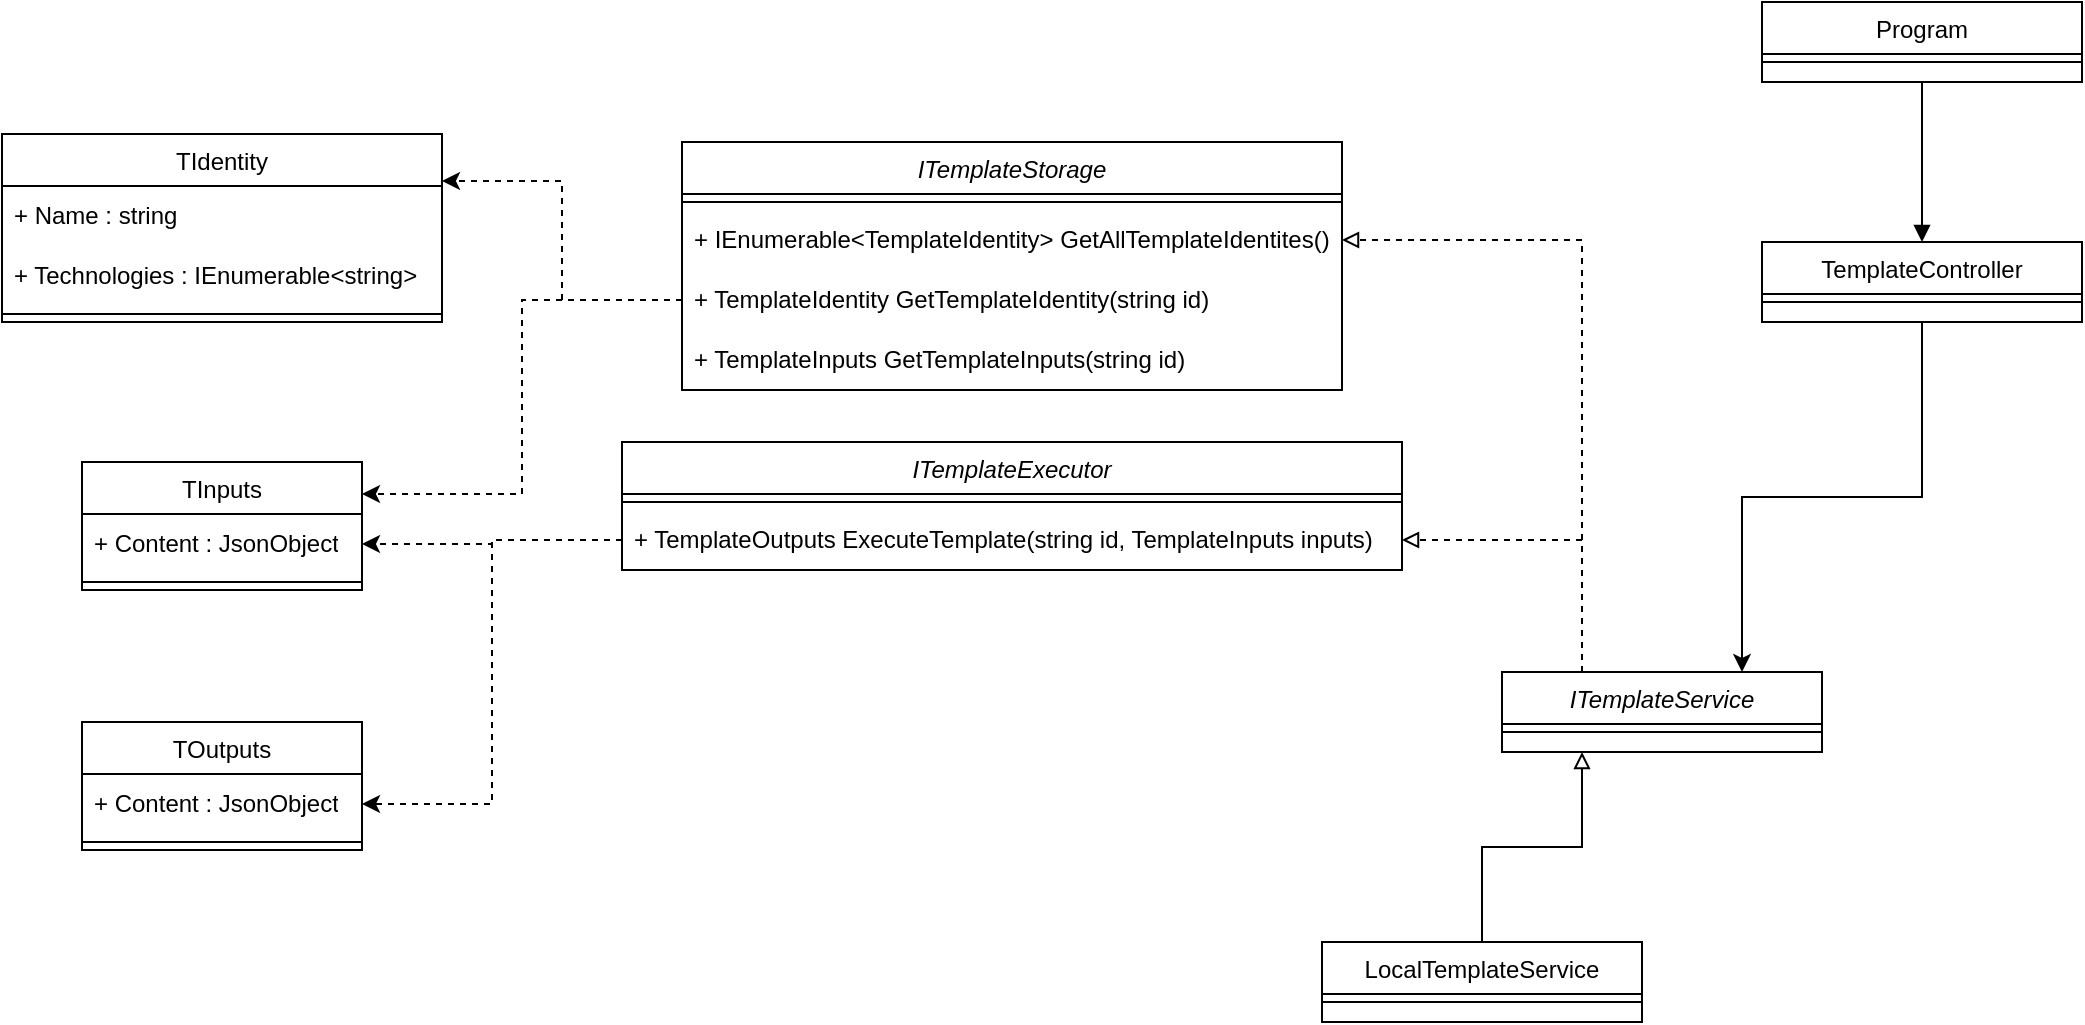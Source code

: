 <mxfile version="25.0.3">
  <diagram id="C5RBs43oDa-KdzZeNtuy" name="Page-1">
    <mxGraphModel dx="679" dy="795" grid="1" gridSize="10" guides="1" tooltips="1" connect="1" arrows="1" fold="1" page="1" pageScale="1" pageWidth="827" pageHeight="1169" math="0" shadow="0">
      <root>
        <mxCell id="WIyWlLk6GJQsqaUBKTNV-0" />
        <mxCell id="WIyWlLk6GJQsqaUBKTNV-1" parent="WIyWlLk6GJQsqaUBKTNV-0" />
        <mxCell id="tpmk97AvbRi6ds4SK974-23" style="edgeStyle=orthogonalEdgeStyle;rounded=0;orthogonalLoop=1;jettySize=auto;html=1;exitX=0.5;exitY=1;exitDx=0;exitDy=0;entryX=0.5;entryY=0;entryDx=0;entryDy=0;endArrow=block;endFill=1;" parent="WIyWlLk6GJQsqaUBKTNV-1" source="tpmk97AvbRi6ds4SK974-24" target="tpmk97AvbRi6ds4SK974-28" edge="1">
          <mxGeometry relative="1" as="geometry" />
        </mxCell>
        <mxCell id="tpmk97AvbRi6ds4SK974-24" value="Program" style="swimlane;fontStyle=0;align=center;verticalAlign=top;childLayout=stackLayout;horizontal=1;startSize=26;horizontalStack=0;resizeParent=1;resizeLast=0;collapsible=1;marginBottom=0;rounded=0;shadow=0;strokeWidth=1;" parent="WIyWlLk6GJQsqaUBKTNV-1" vertex="1">
          <mxGeometry x="1140" y="130" width="160" height="40" as="geometry">
            <mxRectangle x="230" y="140" width="160" height="26" as="alternateBounds" />
          </mxGeometry>
        </mxCell>
        <mxCell id="tpmk97AvbRi6ds4SK974-25" value="" style="line;html=1;strokeWidth=1;align=left;verticalAlign=middle;spacingTop=-1;spacingLeft=3;spacingRight=3;rotatable=0;labelPosition=right;points=[];portConstraint=eastwest;" parent="tpmk97AvbRi6ds4SK974-24" vertex="1">
          <mxGeometry y="26" width="160" height="8" as="geometry" />
        </mxCell>
        <mxCell id="8J85S_ykYloXqE4xvRZK-16" style="edgeStyle=orthogonalEdgeStyle;rounded=0;orthogonalLoop=1;jettySize=auto;html=1;exitX=0.5;exitY=1;exitDx=0;exitDy=0;entryX=0.75;entryY=0;entryDx=0;entryDy=0;" parent="WIyWlLk6GJQsqaUBKTNV-1" source="tpmk97AvbRi6ds4SK974-28" target="8J85S_ykYloXqE4xvRZK-4" edge="1">
          <mxGeometry relative="1" as="geometry" />
        </mxCell>
        <mxCell id="tpmk97AvbRi6ds4SK974-28" value="TemplateController" style="swimlane;fontStyle=0;align=center;verticalAlign=top;childLayout=stackLayout;horizontal=1;startSize=26;horizontalStack=0;resizeParent=1;resizeLast=0;collapsible=1;marginBottom=0;rounded=0;shadow=0;strokeWidth=1;" parent="WIyWlLk6GJQsqaUBKTNV-1" vertex="1">
          <mxGeometry x="1140" y="250" width="160" height="40" as="geometry">
            <mxRectangle x="230" y="140" width="160" height="26" as="alternateBounds" />
          </mxGeometry>
        </mxCell>
        <mxCell id="tpmk97AvbRi6ds4SK974-29" value="" style="line;html=1;strokeWidth=1;align=left;verticalAlign=middle;spacingTop=-1;spacingLeft=3;spacingRight=3;rotatable=0;labelPosition=right;points=[];portConstraint=eastwest;" parent="tpmk97AvbRi6ds4SK974-28" vertex="1">
          <mxGeometry y="26" width="160" height="8" as="geometry" />
        </mxCell>
        <mxCell id="tpmk97AvbRi6ds4SK974-30" value="ITemplateStorage" style="swimlane;fontStyle=2;align=center;verticalAlign=top;childLayout=stackLayout;horizontal=1;startSize=26;horizontalStack=0;resizeParent=1;resizeLast=0;collapsible=1;marginBottom=0;rounded=0;shadow=0;strokeWidth=1;" parent="WIyWlLk6GJQsqaUBKTNV-1" vertex="1">
          <mxGeometry x="600" y="200" width="330" height="124" as="geometry">
            <mxRectangle x="230" y="140" width="160" height="26" as="alternateBounds" />
          </mxGeometry>
        </mxCell>
        <mxCell id="tpmk97AvbRi6ds4SK974-31" value="" style="line;html=1;strokeWidth=1;align=left;verticalAlign=middle;spacingTop=-1;spacingLeft=3;spacingRight=3;rotatable=0;labelPosition=right;points=[];portConstraint=eastwest;" parent="tpmk97AvbRi6ds4SK974-30" vertex="1">
          <mxGeometry y="26" width="330" height="8" as="geometry" />
        </mxCell>
        <mxCell id="8J85S_ykYloXqE4xvRZK-6" value="+ IEnumerable&amp;lt;TemplateIdentity&amp;gt; GetAllTemplateIdentites()" style="text;strokeColor=none;fillColor=none;align=left;verticalAlign=middle;spacingLeft=4;spacingRight=4;overflow=hidden;points=[[0,0.5],[1,0.5]];portConstraint=eastwest;rotatable=0;whiteSpace=wrap;html=1;" parent="tpmk97AvbRi6ds4SK974-30" vertex="1">
          <mxGeometry y="34" width="330" height="30" as="geometry" />
        </mxCell>
        <mxCell id="8J85S_ykYloXqE4xvRZK-7" value="+ TemplateIdentity GetTemplateIdentity(string id)" style="text;strokeColor=none;fillColor=none;align=left;verticalAlign=middle;spacingLeft=4;spacingRight=4;overflow=hidden;points=[[0,0.5],[1,0.5]];portConstraint=eastwest;rotatable=0;whiteSpace=wrap;html=1;" parent="tpmk97AvbRi6ds4SK974-30" vertex="1">
          <mxGeometry y="64" width="330" height="30" as="geometry" />
        </mxCell>
        <mxCell id="8J85S_ykYloXqE4xvRZK-8" value="+ TemplateInputs GetTemplateInputs(string id)" style="text;strokeColor=none;fillColor=none;align=left;verticalAlign=middle;spacingLeft=4;spacingRight=4;overflow=hidden;points=[[0,0.5],[1,0.5]];portConstraint=eastwest;rotatable=0;whiteSpace=wrap;html=1;" parent="tpmk97AvbRi6ds4SK974-30" vertex="1">
          <mxGeometry y="94" width="330" height="30" as="geometry" />
        </mxCell>
        <mxCell id="tpmk97AvbRi6ds4SK974-38" value="ITemplateExecutor" style="swimlane;fontStyle=2;align=center;verticalAlign=top;childLayout=stackLayout;horizontal=1;startSize=26;horizontalStack=0;resizeParent=1;resizeLast=0;collapsible=1;marginBottom=0;rounded=0;shadow=0;strokeWidth=1;" parent="WIyWlLk6GJQsqaUBKTNV-1" vertex="1">
          <mxGeometry x="570" y="350" width="390" height="64" as="geometry">
            <mxRectangle x="230" y="140" width="160" height="26" as="alternateBounds" />
          </mxGeometry>
        </mxCell>
        <mxCell id="tpmk97AvbRi6ds4SK974-39" value="" style="line;html=1;strokeWidth=1;align=left;verticalAlign=middle;spacingTop=-1;spacingLeft=3;spacingRight=3;rotatable=0;labelPosition=right;points=[];portConstraint=eastwest;" parent="tpmk97AvbRi6ds4SK974-38" vertex="1">
          <mxGeometry y="26" width="390" height="8" as="geometry" />
        </mxCell>
        <mxCell id="8J85S_ykYloXqE4xvRZK-9" value="+ TemplateOutputs ExecuteTemplate(string id, TemplateInputs inputs)" style="text;strokeColor=none;fillColor=none;align=left;verticalAlign=middle;spacingLeft=4;spacingRight=4;overflow=hidden;points=[[0,0.5],[1,0.5]];portConstraint=eastwest;rotatable=0;whiteSpace=wrap;html=1;" parent="tpmk97AvbRi6ds4SK974-38" vertex="1">
          <mxGeometry y="34" width="390" height="30" as="geometry" />
        </mxCell>
        <mxCell id="tpmk97AvbRi6ds4SK974-47" value="TIdentity" style="swimlane;fontStyle=0;align=center;verticalAlign=top;childLayout=stackLayout;horizontal=1;startSize=26;horizontalStack=0;resizeParent=1;resizeLast=0;collapsible=1;marginBottom=0;rounded=0;shadow=0;strokeWidth=1;" parent="WIyWlLk6GJQsqaUBKTNV-1" vertex="1">
          <mxGeometry x="260" y="196" width="220" height="94" as="geometry">
            <mxRectangle x="230" y="140" width="160" height="26" as="alternateBounds" />
          </mxGeometry>
        </mxCell>
        <mxCell id="tpmk97AvbRi6ds4SK974-58" value="+ Name : string" style="text;strokeColor=none;fillColor=none;align=left;verticalAlign=middle;spacingLeft=4;spacingRight=4;overflow=hidden;points=[[0,0.5],[1,0.5]];portConstraint=eastwest;rotatable=0;whiteSpace=wrap;html=1;" parent="tpmk97AvbRi6ds4SK974-47" vertex="1">
          <mxGeometry y="26" width="220" height="30" as="geometry" />
        </mxCell>
        <mxCell id="tpmk97AvbRi6ds4SK974-59" value="+ Technologies : IEnumerable&amp;lt;string&amp;gt;" style="text;strokeColor=none;fillColor=none;align=left;verticalAlign=middle;spacingLeft=4;spacingRight=4;overflow=hidden;points=[[0,0.5],[1,0.5]];portConstraint=eastwest;rotatable=0;whiteSpace=wrap;html=1;" parent="tpmk97AvbRi6ds4SK974-47" vertex="1">
          <mxGeometry y="56" width="220" height="30" as="geometry" />
        </mxCell>
        <mxCell id="tpmk97AvbRi6ds4SK974-48" value="" style="line;html=1;strokeWidth=1;align=left;verticalAlign=middle;spacingTop=-1;spacingLeft=3;spacingRight=3;rotatable=0;labelPosition=right;points=[];portConstraint=eastwest;" parent="tpmk97AvbRi6ds4SK974-47" vertex="1">
          <mxGeometry y="86" width="220" height="8" as="geometry" />
        </mxCell>
        <mxCell id="tpmk97AvbRi6ds4SK974-49" value="TInputs" style="swimlane;fontStyle=0;align=center;verticalAlign=top;childLayout=stackLayout;horizontal=1;startSize=26;horizontalStack=0;resizeParent=1;resizeLast=0;collapsible=1;marginBottom=0;rounded=0;shadow=0;strokeWidth=1;" parent="WIyWlLk6GJQsqaUBKTNV-1" vertex="1">
          <mxGeometry x="300" y="360" width="140" height="64" as="geometry">
            <mxRectangle x="230" y="140" width="160" height="26" as="alternateBounds" />
          </mxGeometry>
        </mxCell>
        <mxCell id="tpmk97AvbRi6ds4SK974-63" value="+ Content : JsonObject" style="text;strokeColor=none;fillColor=none;align=left;verticalAlign=middle;spacingLeft=4;spacingRight=4;overflow=hidden;points=[[0,0.5],[1,0.5]];portConstraint=eastwest;rotatable=0;whiteSpace=wrap;html=1;" parent="tpmk97AvbRi6ds4SK974-49" vertex="1">
          <mxGeometry y="26" width="140" height="30" as="geometry" />
        </mxCell>
        <mxCell id="tpmk97AvbRi6ds4SK974-50" value="" style="line;html=1;strokeWidth=1;align=left;verticalAlign=middle;spacingTop=-1;spacingLeft=3;spacingRight=3;rotatable=0;labelPosition=right;points=[];portConstraint=eastwest;" parent="tpmk97AvbRi6ds4SK974-49" vertex="1">
          <mxGeometry y="56" width="140" height="8" as="geometry" />
        </mxCell>
        <mxCell id="tpmk97AvbRi6ds4SK974-51" value="TOutputs" style="swimlane;fontStyle=0;align=center;verticalAlign=top;childLayout=stackLayout;horizontal=1;startSize=26;horizontalStack=0;resizeParent=1;resizeLast=0;collapsible=1;marginBottom=0;rounded=0;shadow=0;strokeWidth=1;" parent="WIyWlLk6GJQsqaUBKTNV-1" vertex="1">
          <mxGeometry x="300" y="490" width="140" height="64" as="geometry">
            <mxRectangle x="230" y="140" width="160" height="26" as="alternateBounds" />
          </mxGeometry>
        </mxCell>
        <mxCell id="tpmk97AvbRi6ds4SK974-64" value="+ Content : JsonObject" style="text;strokeColor=none;fillColor=none;align=left;verticalAlign=middle;spacingLeft=4;spacingRight=4;overflow=hidden;points=[[0,0.5],[1,0.5]];portConstraint=eastwest;rotatable=0;whiteSpace=wrap;html=1;" parent="tpmk97AvbRi6ds4SK974-51" vertex="1">
          <mxGeometry y="26" width="140" height="30" as="geometry" />
        </mxCell>
        <mxCell id="tpmk97AvbRi6ds4SK974-52" value="" style="line;html=1;strokeWidth=1;align=left;verticalAlign=middle;spacingTop=-1;spacingLeft=3;spacingRight=3;rotatable=0;labelPosition=right;points=[];portConstraint=eastwest;" parent="tpmk97AvbRi6ds4SK974-51" vertex="1">
          <mxGeometry y="56" width="140" height="8" as="geometry" />
        </mxCell>
        <mxCell id="8J85S_ykYloXqE4xvRZK-17" style="edgeStyle=orthogonalEdgeStyle;rounded=0;orthogonalLoop=1;jettySize=auto;html=1;exitX=0.25;exitY=0;exitDx=0;exitDy=0;entryX=1;entryY=0.5;entryDx=0;entryDy=0;endArrow=block;endFill=0;dashed=1;" parent="WIyWlLk6GJQsqaUBKTNV-1" source="8J85S_ykYloXqE4xvRZK-4" target="8J85S_ykYloXqE4xvRZK-6" edge="1">
          <mxGeometry relative="1" as="geometry" />
        </mxCell>
        <mxCell id="8J85S_ykYloXqE4xvRZK-18" style="edgeStyle=orthogonalEdgeStyle;rounded=0;orthogonalLoop=1;jettySize=auto;html=1;exitX=0.25;exitY=0;exitDx=0;exitDy=0;entryX=1;entryY=0.5;entryDx=0;entryDy=0;endArrow=block;endFill=0;dashed=1;" parent="WIyWlLk6GJQsqaUBKTNV-1" source="8J85S_ykYloXqE4xvRZK-4" target="8J85S_ykYloXqE4xvRZK-9" edge="1">
          <mxGeometry relative="1" as="geometry" />
        </mxCell>
        <mxCell id="8J85S_ykYloXqE4xvRZK-4" value="ITemplateService" style="swimlane;fontStyle=2;align=center;verticalAlign=top;childLayout=stackLayout;horizontal=1;startSize=26;horizontalStack=0;resizeParent=1;resizeLast=0;collapsible=1;marginBottom=0;rounded=0;shadow=0;strokeWidth=1;" parent="WIyWlLk6GJQsqaUBKTNV-1" vertex="1">
          <mxGeometry x="1010" y="465" width="160" height="40" as="geometry">
            <mxRectangle x="230" y="140" width="160" height="26" as="alternateBounds" />
          </mxGeometry>
        </mxCell>
        <mxCell id="8J85S_ykYloXqE4xvRZK-5" value="" style="line;html=1;strokeWidth=1;align=left;verticalAlign=middle;spacingTop=-1;spacingLeft=3;spacingRight=3;rotatable=0;labelPosition=right;points=[];portConstraint=eastwest;" parent="8J85S_ykYloXqE4xvRZK-4" vertex="1">
          <mxGeometry y="26" width="160" height="8" as="geometry" />
        </mxCell>
        <mxCell id="8J85S_ykYloXqE4xvRZK-11" style="edgeStyle=orthogonalEdgeStyle;rounded=0;orthogonalLoop=1;jettySize=auto;html=1;exitX=0;exitY=0.5;exitDx=0;exitDy=0;entryX=1;entryY=0.25;entryDx=0;entryDy=0;dashed=1;" parent="WIyWlLk6GJQsqaUBKTNV-1" source="8J85S_ykYloXqE4xvRZK-7" target="tpmk97AvbRi6ds4SK974-47" edge="1">
          <mxGeometry relative="1" as="geometry" />
        </mxCell>
        <mxCell id="8J85S_ykYloXqE4xvRZK-13" style="edgeStyle=orthogonalEdgeStyle;rounded=0;orthogonalLoop=1;jettySize=auto;html=1;exitX=0;exitY=0.5;exitDx=0;exitDy=0;entryX=1;entryY=0.25;entryDx=0;entryDy=0;dashed=1;" parent="WIyWlLk6GJQsqaUBKTNV-1" source="8J85S_ykYloXqE4xvRZK-7" target="tpmk97AvbRi6ds4SK974-49" edge="1">
          <mxGeometry relative="1" as="geometry" />
        </mxCell>
        <mxCell id="8J85S_ykYloXqE4xvRZK-14" style="edgeStyle=orthogonalEdgeStyle;rounded=0;orthogonalLoop=1;jettySize=auto;html=1;exitX=0;exitY=0.5;exitDx=0;exitDy=0;entryX=1;entryY=0.5;entryDx=0;entryDy=0;dashed=1;" parent="WIyWlLk6GJQsqaUBKTNV-1" source="8J85S_ykYloXqE4xvRZK-9" target="tpmk97AvbRi6ds4SK974-63" edge="1">
          <mxGeometry relative="1" as="geometry" />
        </mxCell>
        <mxCell id="8J85S_ykYloXqE4xvRZK-15" style="edgeStyle=orthogonalEdgeStyle;rounded=0;orthogonalLoop=1;jettySize=auto;html=1;exitX=0;exitY=0.5;exitDx=0;exitDy=0;entryX=1;entryY=0.5;entryDx=0;entryDy=0;dashed=1;" parent="WIyWlLk6GJQsqaUBKTNV-1" source="8J85S_ykYloXqE4xvRZK-9" target="tpmk97AvbRi6ds4SK974-64" edge="1">
          <mxGeometry relative="1" as="geometry" />
        </mxCell>
        <mxCell id="8J85S_ykYloXqE4xvRZK-21" style="edgeStyle=orthogonalEdgeStyle;rounded=0;orthogonalLoop=1;jettySize=auto;html=1;exitX=0.5;exitY=0;exitDx=0;exitDy=0;entryX=0.25;entryY=1;entryDx=0;entryDy=0;endArrow=block;endFill=0;" parent="WIyWlLk6GJQsqaUBKTNV-1" source="8J85S_ykYloXqE4xvRZK-19" target="8J85S_ykYloXqE4xvRZK-4" edge="1">
          <mxGeometry relative="1" as="geometry" />
        </mxCell>
        <mxCell id="8J85S_ykYloXqE4xvRZK-19" value="LocalTemplateService" style="swimlane;fontStyle=0;align=center;verticalAlign=top;childLayout=stackLayout;horizontal=1;startSize=26;horizontalStack=0;resizeParent=1;resizeLast=0;collapsible=1;marginBottom=0;rounded=0;shadow=0;strokeWidth=1;" parent="WIyWlLk6GJQsqaUBKTNV-1" vertex="1">
          <mxGeometry x="920" y="600" width="160" height="40" as="geometry">
            <mxRectangle x="230" y="140" width="160" height="26" as="alternateBounds" />
          </mxGeometry>
        </mxCell>
        <mxCell id="8J85S_ykYloXqE4xvRZK-20" value="" style="line;html=1;strokeWidth=1;align=left;verticalAlign=middle;spacingTop=-1;spacingLeft=3;spacingRight=3;rotatable=0;labelPosition=right;points=[];portConstraint=eastwest;" parent="8J85S_ykYloXqE4xvRZK-19" vertex="1">
          <mxGeometry y="26" width="160" height="8" as="geometry" />
        </mxCell>
      </root>
    </mxGraphModel>
  </diagram>
</mxfile>
